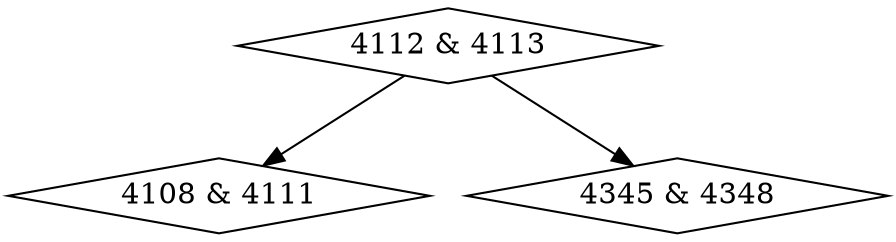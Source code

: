 digraph {
0 [label = "4108 & 4111", shape = diamond];
1 [label = "4112 & 4113", shape = diamond];
2 [label = "4345 & 4348", shape = diamond];
1->0;
1->2;
}

